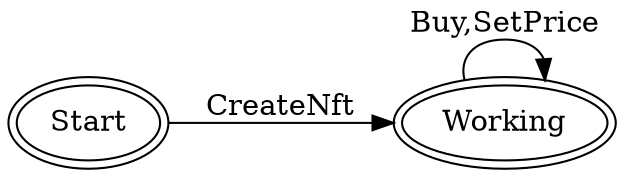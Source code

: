 digraph NftStates {
  rankdir=LR;

  Start [peripheries=2]
  Working [peripheries=2]
  Start -> Working [label=CreateNft]
  Working -> Working [label="Buy,SetPrice"]
}